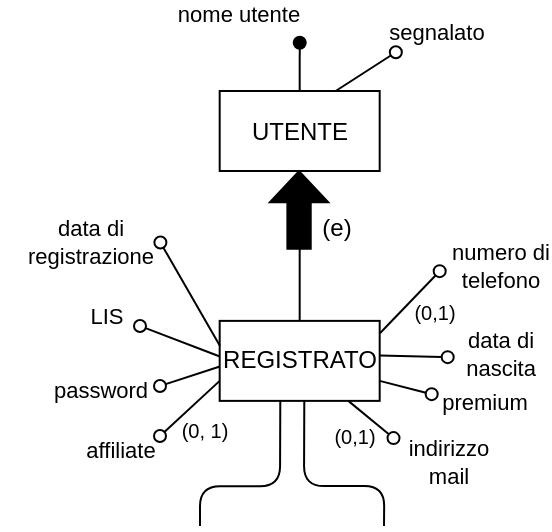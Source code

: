 <mxfile scale="1" border="10">
    <diagram id="-rriOPSDnHkLpZKLwRpb" name="Page-1">
        <mxGraphModel dx="3329" dy="2730" grid="1" gridSize="10" guides="1" tooltips="1" connect="1" arrows="1" fold="1" page="1" pageScale="1" pageWidth="850" pageHeight="1100" background="#FFFFFF" math="0" shadow="0">
            <root>
                <mxCell id="0"/>
                <mxCell id="1" parent="0"/>
                <mxCell id="344" style="edgeStyle=elbowEdgeStyle;elbow=vertical;html=1;exitX=0.5;exitY=1;exitDx=0;exitDy=0;entryX=0.5;entryY=0;entryDx=0;entryDy=0;endArrow=none;endFill=0;rounded=0;jumpStyle=arc;" parent="1" source="346" target="384" edge="1">
                    <mxGeometry relative="1" as="geometry">
                        <mxPoint x="-2320.72" y="-2001.46" as="targetPoint"/>
                        <Array as="points">
                            <mxPoint x="-2313" y="-2021"/>
                        </Array>
                    </mxGeometry>
                </mxCell>
                <mxCell id="346" value="UTENTE" style="whiteSpace=wrap;html=1;" parent="1" vertex="1">
                    <mxGeometry x="-2350.16" y="-2117.5" width="80" height="40" as="geometry"/>
                </mxCell>
                <mxCell id="350" value="" style="shape=singleArrow;whiteSpace=wrap;html=1;arrowWidth=0.4;arrowSize=0.4;rotation=-90;fillColor=#000000;" parent="1" vertex="1">
                    <mxGeometry x="-2329.85" y="-2072.58" width="38.76" height="29.17" as="geometry"/>
                </mxCell>
                <mxCell id="351" value="(e)" style="text;html=1;align=center;verticalAlign=middle;resizable=0;points=[];autosize=1;strokeColor=none;fillColor=none;" parent="1" vertex="1">
                    <mxGeometry x="-2312.16" y="-2064.5" width="40" height="30" as="geometry"/>
                </mxCell>
                <mxCell id="352" value="" style="endArrow=oval;html=1;fillStyle=auto;strokeWidth=1;startSize=6;endSize=6;fillColor=#000000;startArrow=none;startFill=0;endFill=1;exitX=0.5;exitY=0;exitDx=0;exitDy=0;" parent="1" source="346" edge="1">
                    <mxGeometry width="50" height="50" relative="1" as="geometry">
                        <mxPoint x="-2170.13" y="-1536.48" as="sourcePoint"/>
                        <mxPoint x="-2310.13" y="-2141.66" as="targetPoint"/>
                    </mxGeometry>
                </mxCell>
                <mxCell id="353" value="nome utente" style="edgeLabel;html=1;align=center;verticalAlign=middle;resizable=0;points=[];" parent="352" vertex="1" connectable="0">
                    <mxGeometry x="0.479" y="1" relative="1" as="geometry">
                        <mxPoint x="-30" y="-21" as="offset"/>
                    </mxGeometry>
                </mxCell>
                <mxCell id="384" value="REGISTRATO" style="whiteSpace=wrap;html=1;" parent="1" vertex="1">
                    <mxGeometry x="-2350.16" y="-2002.56" width="80" height="40" as="geometry"/>
                </mxCell>
                <mxCell id="385" value="" style="endArrow=oval;html=1;fillStyle=auto;strokeWidth=1;startSize=6;endSize=6;fillColor=#000000;startArrow=none;startFill=0;endFill=0;exitX=0.001;exitY=0.57;exitDx=0;exitDy=0;exitPerimeter=0;" parent="1" source="384" edge="1">
                    <mxGeometry width="50" height="50" relative="1" as="geometry">
                        <mxPoint x="-2350.16" y="-1983.76" as="sourcePoint"/>
                        <mxPoint x="-2380" y="-1970" as="targetPoint"/>
                    </mxGeometry>
                </mxCell>
                <mxCell id="386" value="password" style="edgeLabel;html=1;align=center;verticalAlign=middle;resizable=0;points=[];" parent="385" vertex="1" connectable="0">
                    <mxGeometry x="0.479" y="1" relative="1" as="geometry">
                        <mxPoint x="-38" y="3" as="offset"/>
                    </mxGeometry>
                </mxCell>
                <mxCell id="387" value="" style="endArrow=oval;html=1;fillStyle=auto;strokeWidth=1;startSize=6;endSize=6;fillColor=#000000;startArrow=none;startFill=0;endFill=0;entryX=0.998;entryY=0.529;entryDx=0;entryDy=0;entryPerimeter=0;" parent="1" source="384" target="398" edge="1">
                    <mxGeometry width="50" height="50" relative="1" as="geometry">
                        <mxPoint x="-2374.07" y="-1700.96" as="sourcePoint"/>
                        <mxPoint x="-2254.16" y="-1944.92" as="targetPoint"/>
                    </mxGeometry>
                </mxCell>
                <mxCell id="388" value="indirizzo&lt;br&gt;mail" style="edgeLabel;html=1;align=center;verticalAlign=middle;resizable=0;points=[];" parent="387" vertex="1" connectable="0">
                    <mxGeometry x="0.479" y="1" relative="1" as="geometry">
                        <mxPoint x="32" y="17" as="offset"/>
                    </mxGeometry>
                </mxCell>
                <mxCell id="389" value="" style="endArrow=oval;html=1;fillStyle=auto;strokeWidth=1;startSize=6;endSize=6;fillColor=#000000;startArrow=none;startFill=0;endFill=0;exitX=1.003;exitY=0.152;exitDx=0;exitDy=0;exitPerimeter=0;" parent="1" source="384" edge="1">
                    <mxGeometry width="50" height="50" relative="1" as="geometry">
                        <mxPoint x="-2286.16" y="-2002.42" as="sourcePoint"/>
                        <mxPoint x="-2240.16" y="-2027.42" as="targetPoint"/>
                    </mxGeometry>
                </mxCell>
                <mxCell id="390" value="numero di&lt;br&gt;telefono" style="edgeLabel;html=1;align=center;verticalAlign=middle;resizable=0;points=[];" parent="389" vertex="1" connectable="0">
                    <mxGeometry x="0.479" y="1" relative="1" as="geometry">
                        <mxPoint x="39" y="-10" as="offset"/>
                    </mxGeometry>
                </mxCell>
                <mxCell id="391" value="" style="endArrow=oval;html=1;fillStyle=auto;strokeWidth=1;startSize=6;endSize=6;fillColor=#000000;startArrow=none;startFill=0;endFill=0;exitX=1.002;exitY=0.432;exitDx=0;exitDy=0;exitPerimeter=0;" parent="1" source="384" edge="1">
                    <mxGeometry width="50" height="50" relative="1" as="geometry">
                        <mxPoint x="-2269.16" y="-1985.42" as="sourcePoint"/>
                        <mxPoint x="-2236.16" y="-1984.42" as="targetPoint"/>
                        <Array as="points"/>
                    </mxGeometry>
                </mxCell>
                <mxCell id="392" value="data di&lt;br&gt;nascita" style="edgeLabel;html=1;align=center;verticalAlign=middle;resizable=0;points=[];" parent="391" vertex="1" connectable="0">
                    <mxGeometry x="0.479" y="1" relative="1" as="geometry">
                        <mxPoint x="35" y="-1" as="offset"/>
                    </mxGeometry>
                </mxCell>
                <mxCell id="393" value="" style="endArrow=oval;html=1;fillStyle=auto;strokeWidth=1;startSize=6;endSize=6;fillColor=#000000;startArrow=none;startFill=0;endFill=0;exitX=0.001;exitY=0.445;exitDx=0;exitDy=0;exitPerimeter=0;" parent="1" source="384" edge="1">
                    <mxGeometry width="50" height="50" relative="1" as="geometry">
                        <mxPoint x="-2341.045" y="-2002.56" as="sourcePoint"/>
                        <mxPoint x="-2390" y="-2000" as="targetPoint"/>
                    </mxGeometry>
                </mxCell>
                <mxCell id="394" value="LIS" style="edgeLabel;html=1;align=center;verticalAlign=middle;resizable=0;points=[];" parent="393" vertex="1" connectable="0">
                    <mxGeometry x="0.479" y="1" relative="1" as="geometry">
                        <mxPoint x="-27" y="-10" as="offset"/>
                    </mxGeometry>
                </mxCell>
                <mxCell id="395" value="" style="endArrow=oval;html=1;fillStyle=auto;strokeWidth=1;startSize=6;endSize=6;fillColor=#000000;startArrow=none;startFill=0;endFill=0;exitX=1;exitY=0.75;exitDx=0;exitDy=0;" parent="1" source="384" edge="1">
                    <mxGeometry width="50" height="50" relative="1" as="geometry">
                        <mxPoint x="-2280.475" y="-1952.56" as="sourcePoint"/>
                        <mxPoint x="-2244.16" y="-1965.92" as="targetPoint"/>
                    </mxGeometry>
                </mxCell>
                <mxCell id="396" value="premium" style="edgeLabel;html=1;align=center;verticalAlign=middle;resizable=0;points=[];" parent="395" vertex="1" connectable="0">
                    <mxGeometry x="0.479" y="1" relative="1" as="geometry">
                        <mxPoint x="32" y="6" as="offset"/>
                    </mxGeometry>
                </mxCell>
                <mxCell id="397" value="&lt;font style=&quot;font-size: 10px;&quot;&gt;(0,1)&lt;/font&gt;" style="text;html=1;align=center;verticalAlign=middle;resizable=0;points=[];autosize=1;strokeColor=none;fillColor=none;" parent="1" vertex="1">
                    <mxGeometry x="-2263.16" y="-2022.42" width="40" height="30" as="geometry"/>
                </mxCell>
                <mxCell id="398" value="(0,1)" style="text;html=1;align=center;verticalAlign=middle;resizable=0;points=[];autosize=1;strokeColor=none;fillColor=none;fontSize=10;" parent="1" vertex="1">
                    <mxGeometry x="-2302.16" y="-1956.64" width="39" height="24" as="geometry"/>
                </mxCell>
                <mxCell id="399" value="" style="edgeStyle=none;shape=connector;rounded=1;fillStyle=auto;html=1;labelBackgroundColor=default;strokeColor=default;strokeWidth=1;fontFamily=Helvetica;fontSize=11;fontColor=default;endArrow=none;startSize=6;endSize=6;fillColor=#000000;exitX=0.5;exitY=1;exitDx=0;exitDy=0;" parent="1" edge="1">
                    <mxGeometry relative="1" as="geometry">
                        <mxPoint x="-2319.85" y="-1962.56" as="sourcePoint"/>
                        <mxPoint x="-2360" y="-1900" as="targetPoint"/>
                        <Array as="points">
                            <mxPoint x="-2320" y="-1919.93"/>
                            <mxPoint x="-2360" y="-1919.93"/>
                        </Array>
                    </mxGeometry>
                </mxCell>
                <mxCell id="403" value="" style="endArrow=oval;html=1;fillStyle=auto;strokeWidth=1;startSize=6;endSize=6;fillColor=#000000;startArrow=none;startFill=0;endFill=0;strokeColor=#000000;exitX=0;exitY=0.75;exitDx=0;exitDy=0;" parent="1" source="384" edge="1">
                    <mxGeometry width="50" height="50" relative="1" as="geometry">
                        <mxPoint x="-2288.37" y="-1900.36" as="sourcePoint"/>
                        <mxPoint x="-2380" y="-1945" as="targetPoint"/>
                    </mxGeometry>
                </mxCell>
                <mxCell id="404" value="&lt;font style=&quot;font-size: 10px;&quot;&gt;(0, 1)&lt;/font&gt;" style="edgeLabel;html=1;align=center;verticalAlign=middle;resizable=0;points=[];fontSize=11;fontFamily=Helvetica;fontColor=default;" parent="1" vertex="1" connectable="0">
                    <mxGeometry x="-2350.161" y="-1952.56" as="geometry">
                        <mxPoint x="-8" y="4" as="offset"/>
                    </mxGeometry>
                </mxCell>
                <mxCell id="405" value="&lt;font style=&quot;font-size: 11px;&quot;&gt;affiliate&lt;/font&gt;" style="text;html=1;align=center;verticalAlign=middle;resizable=0;points=[];autosize=1;strokeColor=none;fillColor=none;" parent="1" vertex="1">
                    <mxGeometry x="-2430.16" y="-1952.56" width="60" height="30" as="geometry"/>
                </mxCell>
                <mxCell id="406" value="" style="edgeStyle=none;shape=connector;rounded=1;fillStyle=auto;html=1;labelBackgroundColor=default;strokeColor=default;strokeWidth=1;fontFamily=Helvetica;fontSize=11;fontColor=default;endArrow=none;startSize=6;endSize=6;fillColor=#000000;exitX=0.5;exitY=1;exitDx=0;exitDy=0;" parent="1" edge="1">
                    <mxGeometry relative="1" as="geometry">
                        <mxPoint x="-2307.85" y="-1962.56" as="sourcePoint"/>
                        <mxPoint x="-2268" y="-1900" as="targetPoint"/>
                        <Array as="points">
                            <mxPoint x="-2308.0" y="-1919.93"/>
                            <mxPoint x="-2267.84" y="-1920"/>
                        </Array>
                    </mxGeometry>
                </mxCell>
                <mxCell id="408" value="" style="endArrow=oval;html=1;fillStyle=auto;strokeWidth=1;startSize=6;endSize=6;fillColor=#000000;startArrow=none;startFill=0;endFill=0;fontSize=11;exitX=0.002;exitY=0.314;exitDx=0;exitDy=0;exitPerimeter=0;" parent="1" source="384" edge="1">
                    <mxGeometry width="50" height="50" relative="1" as="geometry">
                        <mxPoint x="-2320.04" y="-2027.22" as="sourcePoint"/>
                        <mxPoint x="-2379.8" y="-2041.78" as="targetPoint"/>
                    </mxGeometry>
                </mxCell>
                <mxCell id="409" value="data di&lt;br&gt;registrazione" style="text;html=1;align=center;verticalAlign=middle;resizable=0;points=[];autosize=1;strokeColor=none;fillColor=none;fontSize=11;" parent="1" vertex="1">
                    <mxGeometry x="-2460" y="-2062.42" width="90" height="40" as="geometry"/>
                </mxCell>
                <mxCell id="412" value="" style="endArrow=oval;html=1;fillStyle=auto;strokeWidth=1;startSize=6;endSize=6;fillColor=#000000;startArrow=none;startFill=0;endFill=0;exitX=0.75;exitY=0;exitDx=0;exitDy=0;" edge="1" parent="1">
                    <mxGeometry width="50" height="50" relative="1" as="geometry">
                        <mxPoint x="-2292.16" y="-2117.5" as="sourcePoint"/>
                        <mxPoint x="-2262.08" y="-2136.86" as="targetPoint"/>
                    </mxGeometry>
                </mxCell>
                <mxCell id="413" value="&lt;font style=&quot;font-size: 11px;&quot;&gt;segnalato&lt;/font&gt;" style="text;html=1;align=center;verticalAlign=middle;resizable=0;points=[];autosize=1;strokeColor=none;fillColor=none;" vertex="1" parent="1">
                    <mxGeometry x="-2276.87" y="-2161.96" width="70" height="30" as="geometry"/>
                </mxCell>
            </root>
        </mxGraphModel>
    </diagram>
</mxfile>